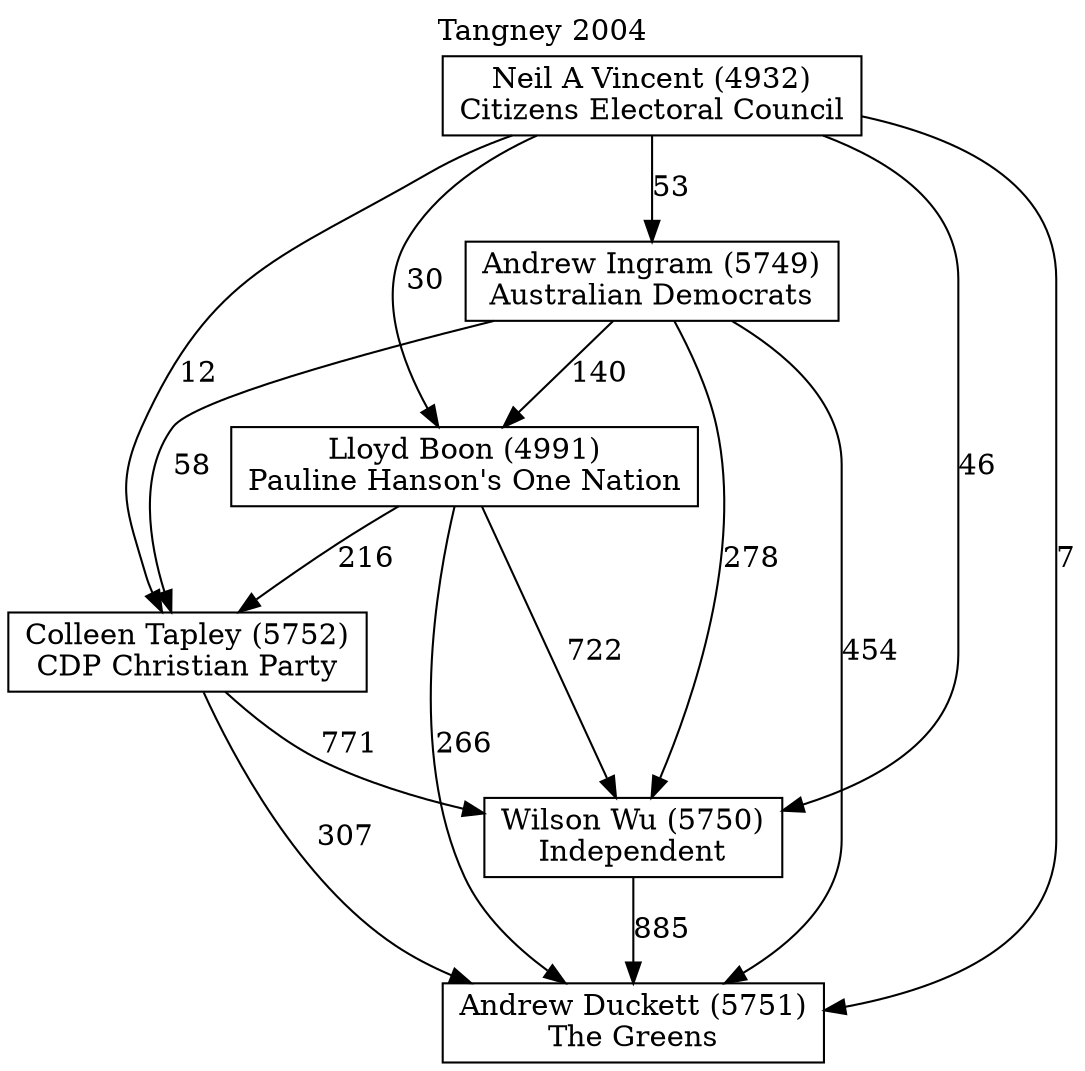 // House preference flow
digraph "Andrew Duckett (5751)_Tangney_2004" {
	graph [label="Tangney 2004" labelloc=t mclimit=10]
	node [shape=box]
	"Andrew Duckett (5751)" [label="Andrew Duckett (5751)
The Greens"]
	"Andrew Ingram (5749)" [label="Andrew Ingram (5749)
Australian Democrats"]
	"Colleen Tapley (5752)" [label="Colleen Tapley (5752)
CDP Christian Party"]
	"Lloyd Boon (4991)" [label="Lloyd Boon (4991)
Pauline Hanson's One Nation"]
	"Neil A Vincent (4932)" [label="Neil A Vincent (4932)
Citizens Electoral Council"]
	"Wilson Wu (5750)" [label="Wilson Wu (5750)
Independent"]
	"Andrew Ingram (5749)" -> "Andrew Duckett (5751)" [label=454]
	"Andrew Ingram (5749)" -> "Colleen Tapley (5752)" [label=58]
	"Andrew Ingram (5749)" -> "Lloyd Boon (4991)" [label=140]
	"Andrew Ingram (5749)" -> "Wilson Wu (5750)" [label=278]
	"Colleen Tapley (5752)" -> "Andrew Duckett (5751)" [label=307]
	"Colleen Tapley (5752)" -> "Wilson Wu (5750)" [label=771]
	"Lloyd Boon (4991)" -> "Andrew Duckett (5751)" [label=266]
	"Lloyd Boon (4991)" -> "Colleen Tapley (5752)" [label=216]
	"Lloyd Boon (4991)" -> "Wilson Wu (5750)" [label=722]
	"Neil A Vincent (4932)" -> "Andrew Duckett (5751)" [label=7]
	"Neil A Vincent (4932)" -> "Andrew Ingram (5749)" [label=53]
	"Neil A Vincent (4932)" -> "Colleen Tapley (5752)" [label=12]
	"Neil A Vincent (4932)" -> "Lloyd Boon (4991)" [label=30]
	"Neil A Vincent (4932)" -> "Wilson Wu (5750)" [label=46]
	"Wilson Wu (5750)" -> "Andrew Duckett (5751)" [label=885]
}
